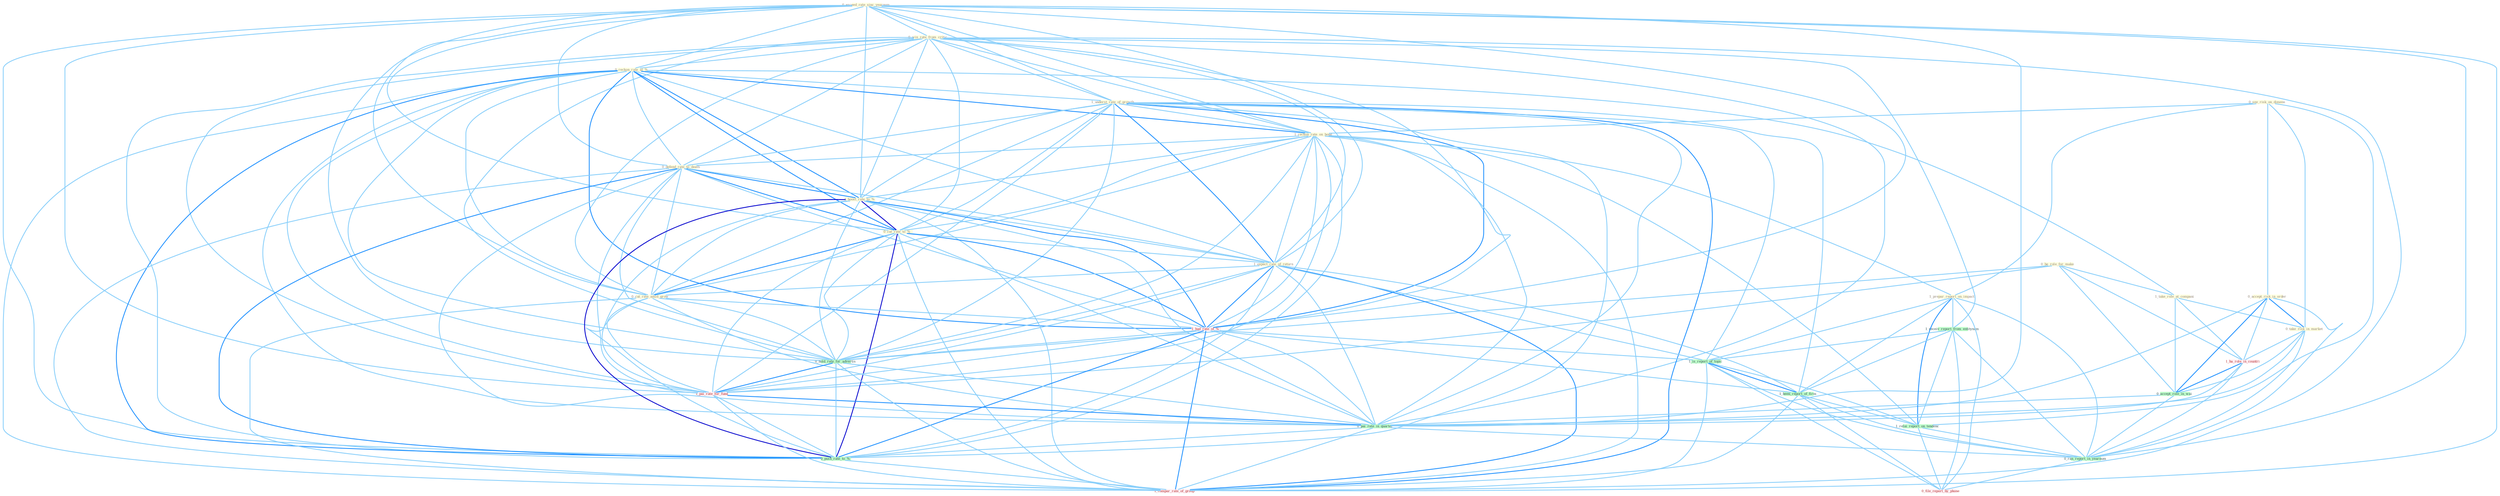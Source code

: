 Graph G{ 
    node
    [shape=polygon,style=filled,width=.5,height=.06,color="#BDFCC9",fixedsize=true,fontsize=4,
    fontcolor="#2f4f4f"];
    {node
    [color="#ffffe0", fontcolor="#8b7d6b"] "0_exceed_rate_sinc_yearnum " "0_win_rate_from_critic " "0_see_risk_on_dimens " "0_reckon_rate_at_% " "1_underst_rate_of_growth " "0_be_role_for_make " "1_reckon_rate_on_bond " "0_defend_rate_to_death " "1_take_role_at_compani " "1_boost_rate_to_% " "0_accept_risk_in_order " "1_prepar_report_on_impact " "0_cut_rate_to_% " "1_expect_rate_of_return " "0_cut_rate_amid_grow " "0_take_risk_in_market "}
{node [color="#fff0f5", fontcolor="#b22222"] "1_had_rate_of_% " "1_ha_role_in_countri " "1_pai_rate_for_fund " "0_file_report_by_phone " "1_compar_rate_of_group "}
edge [color="#B0E2FF"];

	"0_exceed_rate_sinc_yearnum " -- "0_win_rate_from_critic " [w="1", color="#87cefa" ];
	"0_exceed_rate_sinc_yearnum " -- "0_reckon_rate_at_% " [w="1", color="#87cefa" ];
	"0_exceed_rate_sinc_yearnum " -- "1_underst_rate_of_growth " [w="1", color="#87cefa" ];
	"0_exceed_rate_sinc_yearnum " -- "1_reckon_rate_on_bond " [w="1", color="#87cefa" ];
	"0_exceed_rate_sinc_yearnum " -- "0_defend_rate_to_death " [w="1", color="#87cefa" ];
	"0_exceed_rate_sinc_yearnum " -- "1_boost_rate_to_% " [w="1", color="#87cefa" ];
	"0_exceed_rate_sinc_yearnum " -- "0_cut_rate_to_% " [w="1", color="#87cefa" ];
	"0_exceed_rate_sinc_yearnum " -- "1_expect_rate_of_return " [w="1", color="#87cefa" ];
	"0_exceed_rate_sinc_yearnum " -- "0_cut_rate_amid_grow " [w="1", color="#87cefa" ];
	"0_exceed_rate_sinc_yearnum " -- "1_had_rate_of_% " [w="1", color="#87cefa" ];
	"0_exceed_rate_sinc_yearnum " -- "0_hold_rate_for_advertis " [w="1", color="#87cefa" ];
	"0_exceed_rate_sinc_yearnum " -- "1_pai_rate_for_fund " [w="1", color="#87cefa" ];
	"0_exceed_rate_sinc_yearnum " -- "0_pai_rate_in_quarter " [w="1", color="#87cefa" ];
	"0_exceed_rate_sinc_yearnum " -- "0_ran_report_in_yearnum " [w="1", color="#87cefa" ];
	"0_exceed_rate_sinc_yearnum " -- "0_push_rate_to_% " [w="1", color="#87cefa" ];
	"0_exceed_rate_sinc_yearnum " -- "1_compar_rate_of_group " [w="1", color="#87cefa" ];
	"0_win_rate_from_critic " -- "0_reckon_rate_at_% " [w="1", color="#87cefa" ];
	"0_win_rate_from_critic " -- "1_underst_rate_of_growth " [w="1", color="#87cefa" ];
	"0_win_rate_from_critic " -- "1_reckon_rate_on_bond " [w="1", color="#87cefa" ];
	"0_win_rate_from_critic " -- "0_defend_rate_to_death " [w="1", color="#87cefa" ];
	"0_win_rate_from_critic " -- "1_boost_rate_to_% " [w="1", color="#87cefa" ];
	"0_win_rate_from_critic " -- "0_cut_rate_to_% " [w="1", color="#87cefa" ];
	"0_win_rate_from_critic " -- "1_expect_rate_of_return " [w="1", color="#87cefa" ];
	"0_win_rate_from_critic " -- "0_cut_rate_amid_grow " [w="1", color="#87cefa" ];
	"0_win_rate_from_critic " -- "1_had_rate_of_% " [w="1", color="#87cefa" ];
	"0_win_rate_from_critic " -- "1_receiv_report_from_entitynam " [w="1", color="#87cefa" ];
	"0_win_rate_from_critic " -- "0_hold_rate_for_advertis " [w="1", color="#87cefa" ];
	"0_win_rate_from_critic " -- "1_pai_rate_for_fund " [w="1", color="#87cefa" ];
	"0_win_rate_from_critic " -- "0_pai_rate_in_quarter " [w="1", color="#87cefa" ];
	"0_win_rate_from_critic " -- "0_push_rate_to_% " [w="1", color="#87cefa" ];
	"0_win_rate_from_critic " -- "1_compar_rate_of_group " [w="1", color="#87cefa" ];
	"0_see_risk_on_dimens " -- "1_reckon_rate_on_bond " [w="1", color="#87cefa" ];
	"0_see_risk_on_dimens " -- "0_accept_risk_in_order " [w="1", color="#87cefa" ];
	"0_see_risk_on_dimens " -- "1_prepar_report_on_impact " [w="1", color="#87cefa" ];
	"0_see_risk_on_dimens " -- "0_take_risk_in_market " [w="1", color="#87cefa" ];
	"0_see_risk_on_dimens " -- "1_relai_report_on_tendenc " [w="1", color="#87cefa" ];
	"0_reckon_rate_at_% " -- "1_underst_rate_of_growth " [w="1", color="#87cefa" ];
	"0_reckon_rate_at_% " -- "1_reckon_rate_on_bond " [w="2", color="#1e90ff" , len=0.8];
	"0_reckon_rate_at_% " -- "0_defend_rate_to_death " [w="1", color="#87cefa" ];
	"0_reckon_rate_at_% " -- "1_take_role_at_compani " [w="1", color="#87cefa" ];
	"0_reckon_rate_at_% " -- "1_boost_rate_to_% " [w="2", color="#1e90ff" , len=0.8];
	"0_reckon_rate_at_% " -- "0_cut_rate_to_% " [w="2", color="#1e90ff" , len=0.8];
	"0_reckon_rate_at_% " -- "1_expect_rate_of_return " [w="1", color="#87cefa" ];
	"0_reckon_rate_at_% " -- "0_cut_rate_amid_grow " [w="1", color="#87cefa" ];
	"0_reckon_rate_at_% " -- "1_had_rate_of_% " [w="2", color="#1e90ff" , len=0.8];
	"0_reckon_rate_at_% " -- "0_hold_rate_for_advertis " [w="1", color="#87cefa" ];
	"0_reckon_rate_at_% " -- "1_pai_rate_for_fund " [w="1", color="#87cefa" ];
	"0_reckon_rate_at_% " -- "0_pai_rate_in_quarter " [w="1", color="#87cefa" ];
	"0_reckon_rate_at_% " -- "0_push_rate_to_% " [w="2", color="#1e90ff" , len=0.8];
	"0_reckon_rate_at_% " -- "1_compar_rate_of_group " [w="1", color="#87cefa" ];
	"1_underst_rate_of_growth " -- "1_reckon_rate_on_bond " [w="1", color="#87cefa" ];
	"1_underst_rate_of_growth " -- "0_defend_rate_to_death " [w="1", color="#87cefa" ];
	"1_underst_rate_of_growth " -- "1_boost_rate_to_% " [w="1", color="#87cefa" ];
	"1_underst_rate_of_growth " -- "0_cut_rate_to_% " [w="1", color="#87cefa" ];
	"1_underst_rate_of_growth " -- "1_expect_rate_of_return " [w="2", color="#1e90ff" , len=0.8];
	"1_underst_rate_of_growth " -- "0_cut_rate_amid_grow " [w="1", color="#87cefa" ];
	"1_underst_rate_of_growth " -- "1_had_rate_of_% " [w="2", color="#1e90ff" , len=0.8];
	"1_underst_rate_of_growth " -- "1_is_report_of_topic " [w="1", color="#87cefa" ];
	"1_underst_rate_of_growth " -- "0_hold_rate_for_advertis " [w="1", color="#87cefa" ];
	"1_underst_rate_of_growth " -- "1_been_report_of_firm " [w="1", color="#87cefa" ];
	"1_underst_rate_of_growth " -- "1_pai_rate_for_fund " [w="1", color="#87cefa" ];
	"1_underst_rate_of_growth " -- "0_pai_rate_in_quarter " [w="1", color="#87cefa" ];
	"1_underst_rate_of_growth " -- "0_push_rate_to_% " [w="1", color="#87cefa" ];
	"1_underst_rate_of_growth " -- "1_compar_rate_of_group " [w="2", color="#1e90ff" , len=0.8];
	"0_be_role_for_make " -- "1_take_role_at_compani " [w="1", color="#87cefa" ];
	"0_be_role_for_make " -- "1_ha_role_in_countri " [w="1", color="#87cefa" ];
	"0_be_role_for_make " -- "0_hold_rate_for_advertis " [w="1", color="#87cefa" ];
	"0_be_role_for_make " -- "0_accept_role_in_wai " [w="1", color="#87cefa" ];
	"0_be_role_for_make " -- "1_pai_rate_for_fund " [w="1", color="#87cefa" ];
	"1_reckon_rate_on_bond " -- "0_defend_rate_to_death " [w="1", color="#87cefa" ];
	"1_reckon_rate_on_bond " -- "1_boost_rate_to_% " [w="1", color="#87cefa" ];
	"1_reckon_rate_on_bond " -- "1_prepar_report_on_impact " [w="1", color="#87cefa" ];
	"1_reckon_rate_on_bond " -- "0_cut_rate_to_% " [w="1", color="#87cefa" ];
	"1_reckon_rate_on_bond " -- "1_expect_rate_of_return " [w="1", color="#87cefa" ];
	"1_reckon_rate_on_bond " -- "0_cut_rate_amid_grow " [w="1", color="#87cefa" ];
	"1_reckon_rate_on_bond " -- "1_had_rate_of_% " [w="1", color="#87cefa" ];
	"1_reckon_rate_on_bond " -- "0_hold_rate_for_advertis " [w="1", color="#87cefa" ];
	"1_reckon_rate_on_bond " -- "1_pai_rate_for_fund " [w="1", color="#87cefa" ];
	"1_reckon_rate_on_bond " -- "0_pai_rate_in_quarter " [w="1", color="#87cefa" ];
	"1_reckon_rate_on_bond " -- "1_relai_report_on_tendenc " [w="1", color="#87cefa" ];
	"1_reckon_rate_on_bond " -- "0_push_rate_to_% " [w="1", color="#87cefa" ];
	"1_reckon_rate_on_bond " -- "1_compar_rate_of_group " [w="1", color="#87cefa" ];
	"0_defend_rate_to_death " -- "1_boost_rate_to_% " [w="2", color="#1e90ff" , len=0.8];
	"0_defend_rate_to_death " -- "0_cut_rate_to_% " [w="2", color="#1e90ff" , len=0.8];
	"0_defend_rate_to_death " -- "1_expect_rate_of_return " [w="1", color="#87cefa" ];
	"0_defend_rate_to_death " -- "0_cut_rate_amid_grow " [w="1", color="#87cefa" ];
	"0_defend_rate_to_death " -- "1_had_rate_of_% " [w="1", color="#87cefa" ];
	"0_defend_rate_to_death " -- "0_hold_rate_for_advertis " [w="1", color="#87cefa" ];
	"0_defend_rate_to_death " -- "1_pai_rate_for_fund " [w="1", color="#87cefa" ];
	"0_defend_rate_to_death " -- "0_pai_rate_in_quarter " [w="1", color="#87cefa" ];
	"0_defend_rate_to_death " -- "0_push_rate_to_% " [w="2", color="#1e90ff" , len=0.8];
	"0_defend_rate_to_death " -- "1_compar_rate_of_group " [w="1", color="#87cefa" ];
	"1_take_role_at_compani " -- "0_take_risk_in_market " [w="1", color="#87cefa" ];
	"1_take_role_at_compani " -- "1_ha_role_in_countri " [w="1", color="#87cefa" ];
	"1_take_role_at_compani " -- "0_accept_role_in_wai " [w="1", color="#87cefa" ];
	"1_boost_rate_to_% " -- "0_cut_rate_to_% " [w="3", color="#0000cd" , len=0.6];
	"1_boost_rate_to_% " -- "1_expect_rate_of_return " [w="1", color="#87cefa" ];
	"1_boost_rate_to_% " -- "0_cut_rate_amid_grow " [w="1", color="#87cefa" ];
	"1_boost_rate_to_% " -- "1_had_rate_of_% " [w="2", color="#1e90ff" , len=0.8];
	"1_boost_rate_to_% " -- "0_hold_rate_for_advertis " [w="1", color="#87cefa" ];
	"1_boost_rate_to_% " -- "1_pai_rate_for_fund " [w="1", color="#87cefa" ];
	"1_boost_rate_to_% " -- "0_pai_rate_in_quarter " [w="1", color="#87cefa" ];
	"1_boost_rate_to_% " -- "0_push_rate_to_% " [w="3", color="#0000cd" , len=0.6];
	"1_boost_rate_to_% " -- "1_compar_rate_of_group " [w="1", color="#87cefa" ];
	"0_accept_risk_in_order " -- "0_take_risk_in_market " [w="2", color="#1e90ff" , len=0.8];
	"0_accept_risk_in_order " -- "1_ha_role_in_countri " [w="1", color="#87cefa" ];
	"0_accept_risk_in_order " -- "0_accept_role_in_wai " [w="2", color="#1e90ff" , len=0.8];
	"0_accept_risk_in_order " -- "0_pai_rate_in_quarter " [w="1", color="#87cefa" ];
	"0_accept_risk_in_order " -- "0_ran_report_in_yearnum " [w="1", color="#87cefa" ];
	"1_prepar_report_on_impact " -- "1_receiv_report_from_entitynam " [w="1", color="#87cefa" ];
	"1_prepar_report_on_impact " -- "1_is_report_of_topic " [w="1", color="#87cefa" ];
	"1_prepar_report_on_impact " -- "1_been_report_of_firm " [w="1", color="#87cefa" ];
	"1_prepar_report_on_impact " -- "1_relai_report_on_tendenc " [w="2", color="#1e90ff" , len=0.8];
	"1_prepar_report_on_impact " -- "0_ran_report_in_yearnum " [w="1", color="#87cefa" ];
	"1_prepar_report_on_impact " -- "0_file_report_by_phone " [w="1", color="#87cefa" ];
	"0_cut_rate_to_% " -- "1_expect_rate_of_return " [w="1", color="#87cefa" ];
	"0_cut_rate_to_% " -- "0_cut_rate_amid_grow " [w="2", color="#1e90ff" , len=0.8];
	"0_cut_rate_to_% " -- "1_had_rate_of_% " [w="2", color="#1e90ff" , len=0.8];
	"0_cut_rate_to_% " -- "0_hold_rate_for_advertis " [w="1", color="#87cefa" ];
	"0_cut_rate_to_% " -- "1_pai_rate_for_fund " [w="1", color="#87cefa" ];
	"0_cut_rate_to_% " -- "0_pai_rate_in_quarter " [w="1", color="#87cefa" ];
	"0_cut_rate_to_% " -- "0_push_rate_to_% " [w="3", color="#0000cd" , len=0.6];
	"0_cut_rate_to_% " -- "1_compar_rate_of_group " [w="1", color="#87cefa" ];
	"1_expect_rate_of_return " -- "0_cut_rate_amid_grow " [w="1", color="#87cefa" ];
	"1_expect_rate_of_return " -- "1_had_rate_of_% " [w="2", color="#1e90ff" , len=0.8];
	"1_expect_rate_of_return " -- "1_is_report_of_topic " [w="1", color="#87cefa" ];
	"1_expect_rate_of_return " -- "0_hold_rate_for_advertis " [w="1", color="#87cefa" ];
	"1_expect_rate_of_return " -- "1_been_report_of_firm " [w="1", color="#87cefa" ];
	"1_expect_rate_of_return " -- "1_pai_rate_for_fund " [w="1", color="#87cefa" ];
	"1_expect_rate_of_return " -- "0_pai_rate_in_quarter " [w="1", color="#87cefa" ];
	"1_expect_rate_of_return " -- "0_push_rate_to_% " [w="1", color="#87cefa" ];
	"1_expect_rate_of_return " -- "1_compar_rate_of_group " [w="2", color="#1e90ff" , len=0.8];
	"0_cut_rate_amid_grow " -- "1_had_rate_of_% " [w="1", color="#87cefa" ];
	"0_cut_rate_amid_grow " -- "0_hold_rate_for_advertis " [w="1", color="#87cefa" ];
	"0_cut_rate_amid_grow " -- "1_pai_rate_for_fund " [w="1", color="#87cefa" ];
	"0_cut_rate_amid_grow " -- "0_pai_rate_in_quarter " [w="1", color="#87cefa" ];
	"0_cut_rate_amid_grow " -- "0_push_rate_to_% " [w="1", color="#87cefa" ];
	"0_cut_rate_amid_grow " -- "1_compar_rate_of_group " [w="1", color="#87cefa" ];
	"0_take_risk_in_market " -- "1_ha_role_in_countri " [w="1", color="#87cefa" ];
	"0_take_risk_in_market " -- "0_accept_role_in_wai " [w="1", color="#87cefa" ];
	"0_take_risk_in_market " -- "0_pai_rate_in_quarter " [w="1", color="#87cefa" ];
	"0_take_risk_in_market " -- "0_ran_report_in_yearnum " [w="1", color="#87cefa" ];
	"1_had_rate_of_% " -- "1_is_report_of_topic " [w="1", color="#87cefa" ];
	"1_had_rate_of_% " -- "0_hold_rate_for_advertis " [w="1", color="#87cefa" ];
	"1_had_rate_of_% " -- "1_been_report_of_firm " [w="1", color="#87cefa" ];
	"1_had_rate_of_% " -- "1_pai_rate_for_fund " [w="1", color="#87cefa" ];
	"1_had_rate_of_% " -- "0_pai_rate_in_quarter " [w="1", color="#87cefa" ];
	"1_had_rate_of_% " -- "0_push_rate_to_% " [w="2", color="#1e90ff" , len=0.8];
	"1_had_rate_of_% " -- "1_compar_rate_of_group " [w="2", color="#1e90ff" , len=0.8];
	"1_ha_role_in_countri " -- "0_accept_role_in_wai " [w="2", color="#1e90ff" , len=0.8];
	"1_ha_role_in_countri " -- "0_pai_rate_in_quarter " [w="1", color="#87cefa" ];
	"1_ha_role_in_countri " -- "0_ran_report_in_yearnum " [w="1", color="#87cefa" ];
	"1_receiv_report_from_entitynam " -- "1_is_report_of_topic " [w="1", color="#87cefa" ];
	"1_receiv_report_from_entitynam " -- "1_been_report_of_firm " [w="1", color="#87cefa" ];
	"1_receiv_report_from_entitynam " -- "1_relai_report_on_tendenc " [w="1", color="#87cefa" ];
	"1_receiv_report_from_entitynam " -- "0_ran_report_in_yearnum " [w="1", color="#87cefa" ];
	"1_receiv_report_from_entitynam " -- "0_file_report_by_phone " [w="1", color="#87cefa" ];
	"1_is_report_of_topic " -- "1_been_report_of_firm " [w="2", color="#1e90ff" , len=0.8];
	"1_is_report_of_topic " -- "1_relai_report_on_tendenc " [w="1", color="#87cefa" ];
	"1_is_report_of_topic " -- "0_ran_report_in_yearnum " [w="1", color="#87cefa" ];
	"1_is_report_of_topic " -- "0_file_report_by_phone " [w="1", color="#87cefa" ];
	"1_is_report_of_topic " -- "1_compar_rate_of_group " [w="1", color="#87cefa" ];
	"0_hold_rate_for_advertis " -- "1_pai_rate_for_fund " [w="2", color="#1e90ff" , len=0.8];
	"0_hold_rate_for_advertis " -- "0_pai_rate_in_quarter " [w="1", color="#87cefa" ];
	"0_hold_rate_for_advertis " -- "0_push_rate_to_% " [w="1", color="#87cefa" ];
	"0_hold_rate_for_advertis " -- "1_compar_rate_of_group " [w="1", color="#87cefa" ];
	"0_accept_role_in_wai " -- "0_pai_rate_in_quarter " [w="1", color="#87cefa" ];
	"0_accept_role_in_wai " -- "0_ran_report_in_yearnum " [w="1", color="#87cefa" ];
	"1_been_report_of_firm " -- "1_relai_report_on_tendenc " [w="1", color="#87cefa" ];
	"1_been_report_of_firm " -- "0_ran_report_in_yearnum " [w="1", color="#87cefa" ];
	"1_been_report_of_firm " -- "0_file_report_by_phone " [w="1", color="#87cefa" ];
	"1_been_report_of_firm " -- "1_compar_rate_of_group " [w="1", color="#87cefa" ];
	"1_pai_rate_for_fund " -- "0_pai_rate_in_quarter " [w="2", color="#1e90ff" , len=0.8];
	"1_pai_rate_for_fund " -- "0_push_rate_to_% " [w="1", color="#87cefa" ];
	"1_pai_rate_for_fund " -- "1_compar_rate_of_group " [w="1", color="#87cefa" ];
	"0_pai_rate_in_quarter " -- "0_ran_report_in_yearnum " [w="1", color="#87cefa" ];
	"0_pai_rate_in_quarter " -- "0_push_rate_to_% " [w="1", color="#87cefa" ];
	"0_pai_rate_in_quarter " -- "1_compar_rate_of_group " [w="1", color="#87cefa" ];
	"1_relai_report_on_tendenc " -- "0_ran_report_in_yearnum " [w="1", color="#87cefa" ];
	"1_relai_report_on_tendenc " -- "0_file_report_by_phone " [w="1", color="#87cefa" ];
	"0_ran_report_in_yearnum " -- "0_file_report_by_phone " [w="1", color="#87cefa" ];
	"0_push_rate_to_% " -- "1_compar_rate_of_group " [w="1", color="#87cefa" ];
}
